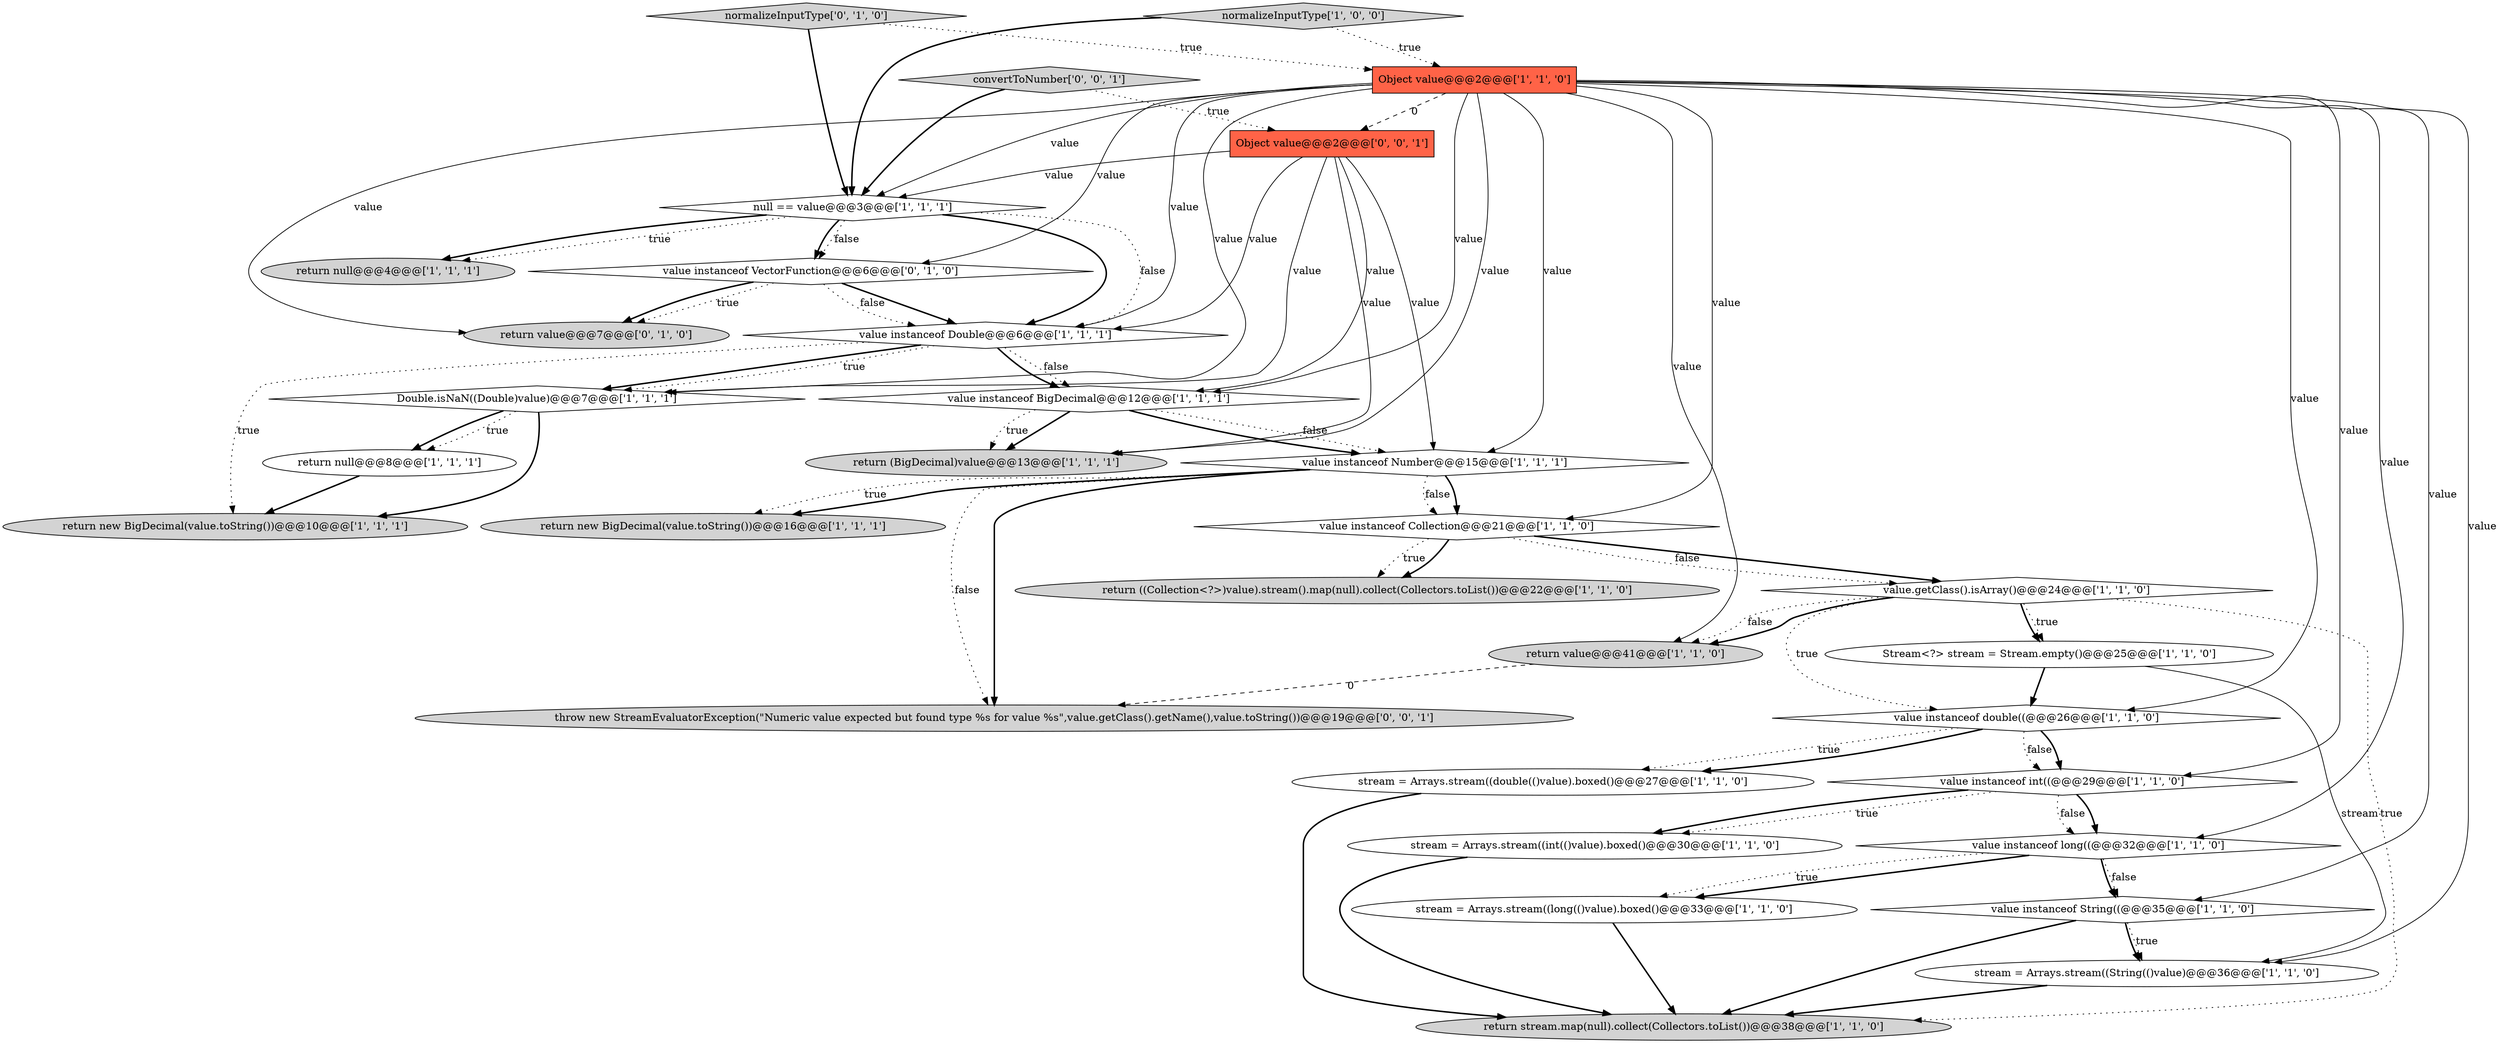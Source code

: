 digraph {
16 [style = filled, label = "return (BigDecimal)value@@@13@@@['1', '1', '1']", fillcolor = lightgray, shape = ellipse image = "AAA0AAABBB1BBB"];
17 [style = filled, label = "return new BigDecimal(value.toString())@@@10@@@['1', '1', '1']", fillcolor = lightgray, shape = ellipse image = "AAA0AAABBB1BBB"];
2 [style = filled, label = "value instanceof String((@@@35@@@['1', '1', '0']", fillcolor = white, shape = diamond image = "AAA0AAABBB1BBB"];
23 [style = filled, label = "stream = Arrays.stream((long(()value).boxed()@@@33@@@['1', '1', '0']", fillcolor = white, shape = ellipse image = "AAA0AAABBB1BBB"];
11 [style = filled, label = "return value@@@41@@@['1', '1', '0']", fillcolor = lightgray, shape = ellipse image = "AAA0AAABBB1BBB"];
9 [style = filled, label = "return null@@@4@@@['1', '1', '1']", fillcolor = lightgray, shape = ellipse image = "AAA0AAABBB1BBB"];
22 [style = filled, label = "Stream<?> stream = Stream.empty()@@@25@@@['1', '1', '0']", fillcolor = white, shape = ellipse image = "AAA0AAABBB1BBB"];
7 [style = filled, label = "return stream.map(null).collect(Collectors.toList())@@@38@@@['1', '1', '0']", fillcolor = lightgray, shape = ellipse image = "AAA0AAABBB1BBB"];
30 [style = filled, label = "convertToNumber['0', '0', '1']", fillcolor = lightgray, shape = diamond image = "AAA0AAABBB3BBB"];
20 [style = filled, label = "stream = Arrays.stream((double(()value).boxed()@@@27@@@['1', '1', '0']", fillcolor = white, shape = ellipse image = "AAA0AAABBB1BBB"];
15 [style = filled, label = "value instanceof Double@@@6@@@['1', '1', '1']", fillcolor = white, shape = diamond image = "AAA0AAABBB1BBB"];
0 [style = filled, label = "stream = Arrays.stream((int(()value).boxed()@@@30@@@['1', '1', '0']", fillcolor = white, shape = ellipse image = "AAA0AAABBB1BBB"];
1 [style = filled, label = "return new BigDecimal(value.toString())@@@16@@@['1', '1', '1']", fillcolor = lightgray, shape = ellipse image = "AAA0AAABBB1BBB"];
26 [style = filled, label = "normalizeInputType['0', '1', '0']", fillcolor = lightgray, shape = diamond image = "AAA0AAABBB2BBB"];
14 [style = filled, label = "Double.isNaN((Double)value)@@@7@@@['1', '1', '1']", fillcolor = white, shape = diamond image = "AAA0AAABBB1BBB"];
31 [style = filled, label = "Object value@@@2@@@['0', '0', '1']", fillcolor = tomato, shape = box image = "AAA0AAABBB3BBB"];
25 [style = filled, label = "value instanceof long((@@@32@@@['1', '1', '0']", fillcolor = white, shape = diamond image = "AAA0AAABBB1BBB"];
3 [style = filled, label = "normalizeInputType['1', '0', '0']", fillcolor = lightgray, shape = diamond image = "AAA0AAABBB1BBB"];
4 [style = filled, label = "stream = Arrays.stream((String(()value)@@@36@@@['1', '1', '0']", fillcolor = white, shape = ellipse image = "AAA0AAABBB1BBB"];
6 [style = filled, label = "value.getClass().isArray()@@@24@@@['1', '1', '0']", fillcolor = white, shape = diamond image = "AAA0AAABBB1BBB"];
13 [style = filled, label = "value instanceof int((@@@29@@@['1', '1', '0']", fillcolor = white, shape = diamond image = "AAA0AAABBB1BBB"];
24 [style = filled, label = "return ((Collection<?>)value).stream().map(null).collect(Collectors.toList())@@@22@@@['1', '1', '0']", fillcolor = lightgray, shape = ellipse image = "AAA0AAABBB1BBB"];
28 [style = filled, label = "return value@@@7@@@['0', '1', '0']", fillcolor = lightgray, shape = ellipse image = "AAA1AAABBB2BBB"];
27 [style = filled, label = "value instanceof VectorFunction@@@6@@@['0', '1', '0']", fillcolor = white, shape = diamond image = "AAA1AAABBB2BBB"];
19 [style = filled, label = "value instanceof Number@@@15@@@['1', '1', '1']", fillcolor = white, shape = diamond image = "AAA0AAABBB1BBB"];
29 [style = filled, label = "throw new StreamEvaluatorException(\"Numeric value expected but found type %s for value %s\",value.getClass().getName(),value.toString())@@@19@@@['0', '0', '1']", fillcolor = lightgray, shape = ellipse image = "AAA0AAABBB3BBB"];
5 [style = filled, label = "null == value@@@3@@@['1', '1', '1']", fillcolor = white, shape = diamond image = "AAA0AAABBB1BBB"];
10 [style = filled, label = "value instanceof double((@@@26@@@['1', '1', '0']", fillcolor = white, shape = diamond image = "AAA0AAABBB1BBB"];
21 [style = filled, label = "value instanceof Collection@@@21@@@['1', '1', '0']", fillcolor = white, shape = diamond image = "AAA0AAABBB1BBB"];
18 [style = filled, label = "Object value@@@2@@@['1', '1', '0']", fillcolor = tomato, shape = box image = "AAA0AAABBB1BBB"];
8 [style = filled, label = "value instanceof BigDecimal@@@12@@@['1', '1', '1']", fillcolor = white, shape = diamond image = "AAA0AAABBB1BBB"];
12 [style = filled, label = "return null@@@8@@@['1', '1', '1']", fillcolor = white, shape = ellipse image = "AAA0AAABBB1BBB"];
18->21 [style = solid, label="value"];
19->29 [style = dotted, label="false"];
2->4 [style = bold, label=""];
31->16 [style = solid, label="value"];
20->7 [style = bold, label=""];
13->25 [style = bold, label=""];
15->8 [style = dotted, label="false"];
18->15 [style = solid, label="value"];
6->22 [style = bold, label=""];
18->4 [style = solid, label="value"];
31->19 [style = solid, label="value"];
18->11 [style = solid, label="value"];
19->29 [style = bold, label=""];
6->10 [style = dotted, label="true"];
13->25 [style = dotted, label="false"];
30->31 [style = dotted, label="true"];
13->0 [style = dotted, label="true"];
18->27 [style = solid, label="value"];
18->14 [style = solid, label="value"];
27->28 [style = dotted, label="true"];
15->8 [style = bold, label=""];
10->13 [style = dotted, label="false"];
8->16 [style = bold, label=""];
14->17 [style = bold, label=""];
5->27 [style = dotted, label="false"];
25->2 [style = dotted, label="false"];
27->28 [style = bold, label=""];
13->0 [style = bold, label=""];
18->2 [style = solid, label="value"];
5->9 [style = dotted, label="true"];
0->7 [style = bold, label=""];
6->11 [style = bold, label=""];
21->24 [style = dotted, label="true"];
3->18 [style = dotted, label="true"];
5->27 [style = bold, label=""];
8->19 [style = dotted, label="false"];
18->31 [style = dashed, label="0"];
10->20 [style = dotted, label="true"];
21->6 [style = bold, label=""];
22->10 [style = bold, label=""];
8->19 [style = bold, label=""];
10->20 [style = bold, label=""];
15->17 [style = dotted, label="true"];
31->8 [style = solid, label="value"];
8->16 [style = dotted, label="true"];
4->7 [style = bold, label=""];
6->7 [style = dotted, label="true"];
2->7 [style = bold, label=""];
6->11 [style = dotted, label="false"];
21->6 [style = dotted, label="false"];
14->12 [style = bold, label=""];
27->15 [style = bold, label=""];
5->15 [style = dotted, label="false"];
18->10 [style = solid, label="value"];
12->17 [style = bold, label=""];
18->8 [style = solid, label="value"];
10->13 [style = bold, label=""];
15->14 [style = bold, label=""];
19->1 [style = dotted, label="true"];
15->14 [style = dotted, label="true"];
25->23 [style = bold, label=""];
18->25 [style = solid, label="value"];
2->4 [style = dotted, label="true"];
31->5 [style = solid, label="value"];
19->1 [style = bold, label=""];
25->2 [style = bold, label=""];
18->5 [style = solid, label="value"];
22->4 [style = solid, label="stream"];
26->18 [style = dotted, label="true"];
21->24 [style = bold, label=""];
5->9 [style = bold, label=""];
18->16 [style = solid, label="value"];
14->12 [style = dotted, label="true"];
27->15 [style = dotted, label="false"];
3->5 [style = bold, label=""];
11->29 [style = dashed, label="0"];
18->19 [style = solid, label="value"];
19->21 [style = bold, label=""];
31->15 [style = solid, label="value"];
6->22 [style = dotted, label="true"];
26->5 [style = bold, label=""];
30->5 [style = bold, label=""];
23->7 [style = bold, label=""];
18->28 [style = solid, label="value"];
19->21 [style = dotted, label="false"];
31->14 [style = solid, label="value"];
25->23 [style = dotted, label="true"];
18->13 [style = solid, label="value"];
5->15 [style = bold, label=""];
}
